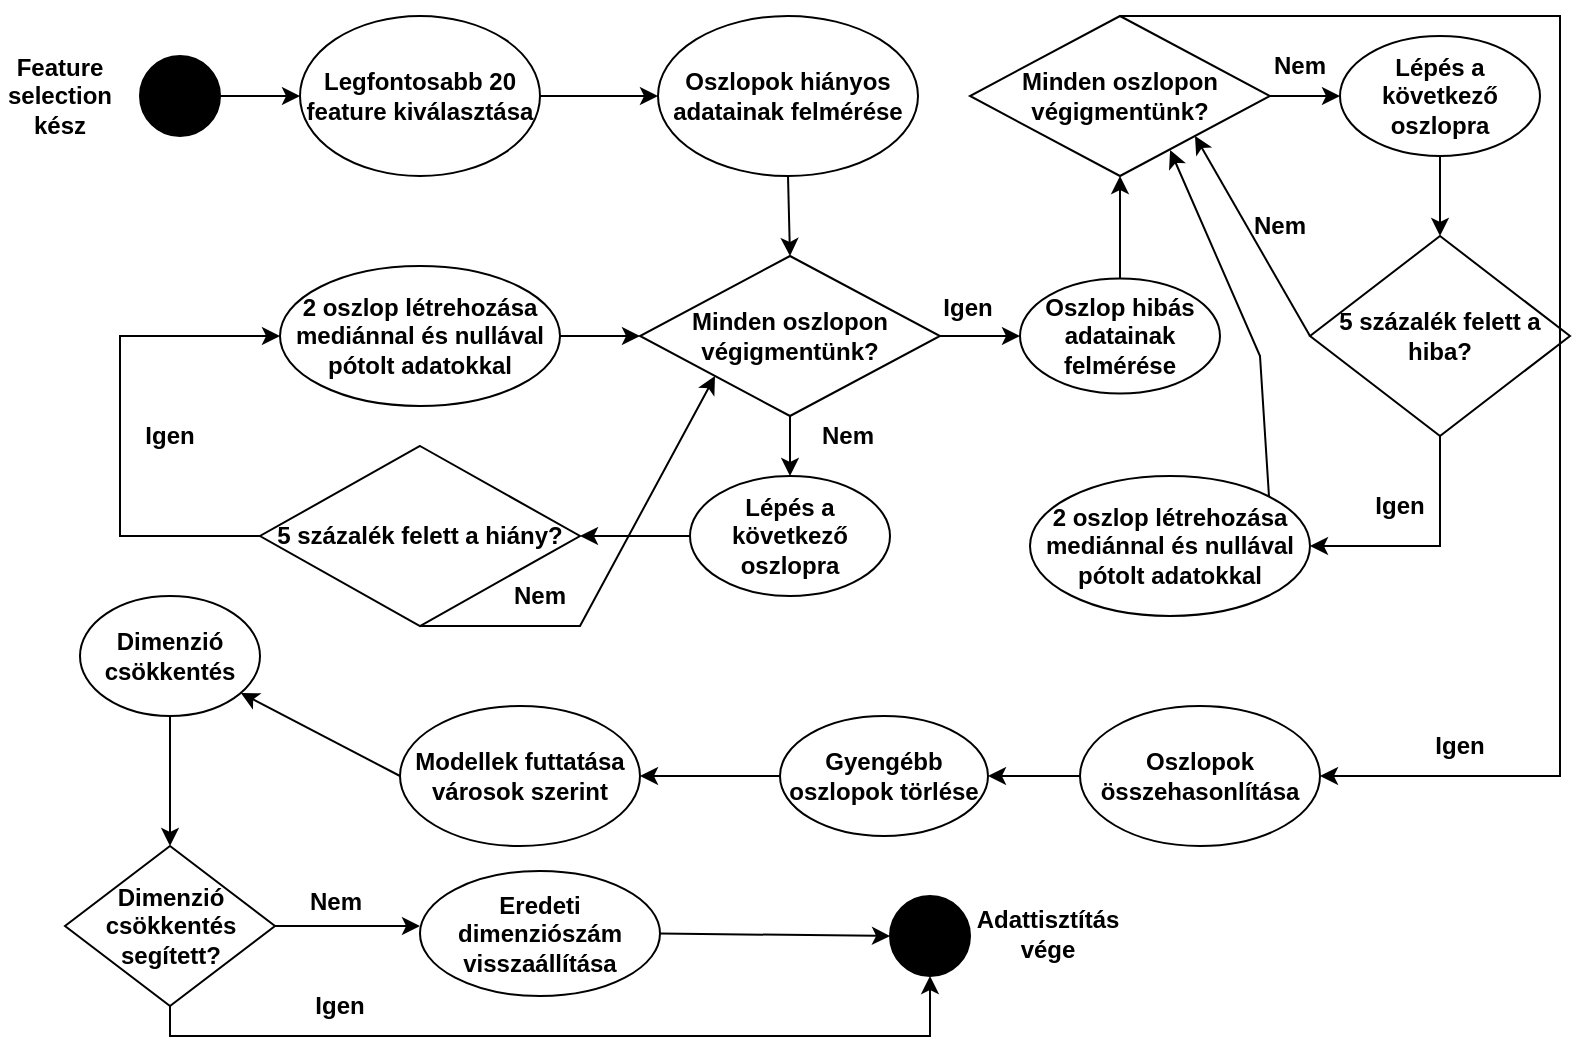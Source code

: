 <mxfile version="21.1.4" type="github">
  <diagram id="C5RBs43oDa-KdzZeNtuy" name="Page-1">
    <mxGraphModel dx="1050" dy="538" grid="1" gridSize="10" guides="1" tooltips="1" connect="1" arrows="1" fold="1" page="1" pageScale="1" pageWidth="827" pageHeight="1169" math="0" shadow="0">
      <root>
        <mxCell id="WIyWlLk6GJQsqaUBKTNV-0" />
        <mxCell id="WIyWlLk6GJQsqaUBKTNV-1" parent="WIyWlLk6GJQsqaUBKTNV-0" />
        <mxCell id="OcKt0QJqA1moWU8pKJrQ-0" value="" style="ellipse;whiteSpace=wrap;html=1;aspect=fixed;fillColor=#000000;" parent="WIyWlLk6GJQsqaUBKTNV-1" vertex="1">
          <mxGeometry x="90" y="30" width="40" height="40" as="geometry" />
        </mxCell>
        <mxCell id="OcKt0QJqA1moWU8pKJrQ-1" value="&lt;b&gt;Feature selection kész&lt;br&gt;&lt;/b&gt;" style="text;html=1;strokeColor=none;fillColor=none;align=center;verticalAlign=middle;whiteSpace=wrap;rounded=0;" parent="WIyWlLk6GJQsqaUBKTNV-1" vertex="1">
          <mxGeometry x="20" y="35" width="60" height="30" as="geometry" />
        </mxCell>
        <mxCell id="OcKt0QJqA1moWU8pKJrQ-2" value="" style="endArrow=classic;html=1;rounded=0;exitX=1;exitY=0.5;exitDx=0;exitDy=0;" parent="WIyWlLk6GJQsqaUBKTNV-1" source="OcKt0QJqA1moWU8pKJrQ-0" target="OcKt0QJqA1moWU8pKJrQ-3" edge="1">
          <mxGeometry width="50" height="50" relative="1" as="geometry">
            <mxPoint x="390" y="300" as="sourcePoint" />
            <mxPoint x="220" y="110" as="targetPoint" />
          </mxGeometry>
        </mxCell>
        <mxCell id="OcKt0QJqA1moWU8pKJrQ-3" value="&lt;b&gt;Legfontosabb 20 feature kiválasztása&lt;br&gt;&lt;/b&gt;" style="ellipse;whiteSpace=wrap;html=1;" parent="WIyWlLk6GJQsqaUBKTNV-1" vertex="1">
          <mxGeometry x="170" y="10" width="120" height="80" as="geometry" />
        </mxCell>
        <mxCell id="OcKt0QJqA1moWU8pKJrQ-4" value="" style="endArrow=classic;html=1;rounded=0;exitX=1;exitY=0.5;exitDx=0;exitDy=0;" parent="WIyWlLk6GJQsqaUBKTNV-1" source="OcKt0QJqA1moWU8pKJrQ-3" target="OcKt0QJqA1moWU8pKJrQ-5" edge="1">
          <mxGeometry width="50" height="50" relative="1" as="geometry">
            <mxPoint x="390" y="300" as="sourcePoint" />
            <mxPoint x="400" y="110" as="targetPoint" />
          </mxGeometry>
        </mxCell>
        <mxCell id="OcKt0QJqA1moWU8pKJrQ-5" value="&lt;b&gt;Oszlopok hiányos adatainak felmérése&lt;br&gt;&lt;/b&gt;" style="ellipse;whiteSpace=wrap;html=1;" parent="WIyWlLk6GJQsqaUBKTNV-1" vertex="1">
          <mxGeometry x="349" y="10" width="130" height="80" as="geometry" />
        </mxCell>
        <mxCell id="OcKt0QJqA1moWU8pKJrQ-8" value="&lt;b&gt;Lépés a következő oszlopra&lt;br&gt;&lt;/b&gt;" style="ellipse;whiteSpace=wrap;html=1;" parent="WIyWlLk6GJQsqaUBKTNV-1" vertex="1">
          <mxGeometry x="365" y="240" width="100" height="60" as="geometry" />
        </mxCell>
        <mxCell id="OcKt0QJqA1moWU8pKJrQ-10" value="&lt;b&gt;5 százalék felett a hiány?&lt;br&gt;&lt;/b&gt;" style="rhombus;whiteSpace=wrap;html=1;" parent="WIyWlLk6GJQsqaUBKTNV-1" vertex="1">
          <mxGeometry x="150" y="225" width="160" height="90" as="geometry" />
        </mxCell>
        <mxCell id="OcKt0QJqA1moWU8pKJrQ-16" value="&lt;b&gt;2 oszlop létrehozása mediánnal és nullával pótolt adatokkal&lt;br&gt;&lt;/b&gt;" style="ellipse;whiteSpace=wrap;html=1;" parent="WIyWlLk6GJQsqaUBKTNV-1" vertex="1">
          <mxGeometry x="160" y="135" width="140" height="70" as="geometry" />
        </mxCell>
        <mxCell id="OcKt0QJqA1moWU8pKJrQ-17" value="&lt;b&gt;Minden oszlopon végigmentünk?&lt;br&gt;&lt;/b&gt;" style="rhombus;whiteSpace=wrap;html=1;" parent="WIyWlLk6GJQsqaUBKTNV-1" vertex="1">
          <mxGeometry x="340" y="130" width="150" height="80" as="geometry" />
        </mxCell>
        <mxCell id="OcKt0QJqA1moWU8pKJrQ-20" value="&lt;b&gt;Nem&lt;/b&gt;" style="text;html=1;strokeColor=none;fillColor=none;align=center;verticalAlign=middle;whiteSpace=wrap;rounded=0;" parent="WIyWlLk6GJQsqaUBKTNV-1" vertex="1">
          <mxGeometry x="414" y="205" width="60" height="30" as="geometry" />
        </mxCell>
        <mxCell id="OcKt0QJqA1moWU8pKJrQ-24" value="&lt;b&gt;Igen&lt;/b&gt;" style="text;html=1;strokeColor=none;fillColor=none;align=center;verticalAlign=middle;whiteSpace=wrap;rounded=0;" parent="WIyWlLk6GJQsqaUBKTNV-1" vertex="1">
          <mxGeometry x="75" y="205" width="60" height="30" as="geometry" />
        </mxCell>
        <mxCell id="OcKt0QJqA1moWU8pKJrQ-26" value="&lt;b&gt;Nem&lt;/b&gt;" style="text;html=1;strokeColor=none;fillColor=none;align=center;verticalAlign=middle;whiteSpace=wrap;rounded=0;" parent="WIyWlLk6GJQsqaUBKTNV-1" vertex="1">
          <mxGeometry x="260" y="285" width="60" height="30" as="geometry" />
        </mxCell>
        <mxCell id="OcKt0QJqA1moWU8pKJrQ-31" value="" style="endArrow=classic;html=1;rounded=0;exitX=0.5;exitY=1;exitDx=0;exitDy=0;entryX=0.5;entryY=0;entryDx=0;entryDy=0;" parent="WIyWlLk6GJQsqaUBKTNV-1" source="OcKt0QJqA1moWU8pKJrQ-5" target="OcKt0QJqA1moWU8pKJrQ-17" edge="1">
          <mxGeometry width="50" height="50" relative="1" as="geometry">
            <mxPoint x="390" y="300" as="sourcePoint" />
            <mxPoint x="440" y="250" as="targetPoint" />
          </mxGeometry>
        </mxCell>
        <mxCell id="OcKt0QJqA1moWU8pKJrQ-32" value="" style="endArrow=classic;html=1;rounded=0;exitX=0.5;exitY=1;exitDx=0;exitDy=0;entryX=0.5;entryY=0;entryDx=0;entryDy=0;" parent="WIyWlLk6GJQsqaUBKTNV-1" source="OcKt0QJqA1moWU8pKJrQ-17" target="OcKt0QJqA1moWU8pKJrQ-8" edge="1">
          <mxGeometry width="50" height="50" relative="1" as="geometry">
            <mxPoint x="390" y="300" as="sourcePoint" />
            <mxPoint x="440" y="250" as="targetPoint" />
          </mxGeometry>
        </mxCell>
        <mxCell id="OcKt0QJqA1moWU8pKJrQ-33" value="" style="endArrow=classic;html=1;rounded=0;exitX=0;exitY=0.5;exitDx=0;exitDy=0;entryX=1;entryY=0.5;entryDx=0;entryDy=0;" parent="WIyWlLk6GJQsqaUBKTNV-1" source="OcKt0QJqA1moWU8pKJrQ-8" target="OcKt0QJqA1moWU8pKJrQ-10" edge="1">
          <mxGeometry width="50" height="50" relative="1" as="geometry">
            <mxPoint x="390" y="300" as="sourcePoint" />
            <mxPoint x="440" y="250" as="targetPoint" />
          </mxGeometry>
        </mxCell>
        <mxCell id="OcKt0QJqA1moWU8pKJrQ-34" value="" style="endArrow=classic;html=1;rounded=0;exitX=1;exitY=0.5;exitDx=0;exitDy=0;entryX=0;entryY=0.5;entryDx=0;entryDy=0;" parent="WIyWlLk6GJQsqaUBKTNV-1" source="OcKt0QJqA1moWU8pKJrQ-16" target="OcKt0QJqA1moWU8pKJrQ-17" edge="1">
          <mxGeometry width="50" height="50" relative="1" as="geometry">
            <mxPoint x="390" y="300" as="sourcePoint" />
            <mxPoint x="440" y="250" as="targetPoint" />
          </mxGeometry>
        </mxCell>
        <mxCell id="OcKt0QJqA1moWU8pKJrQ-35" value="" style="endArrow=classic;html=1;rounded=0;exitX=0;exitY=0.5;exitDx=0;exitDy=0;entryX=0;entryY=0.5;entryDx=0;entryDy=0;" parent="WIyWlLk6GJQsqaUBKTNV-1" source="OcKt0QJqA1moWU8pKJrQ-10" target="OcKt0QJqA1moWU8pKJrQ-16" edge="1">
          <mxGeometry width="50" height="50" relative="1" as="geometry">
            <mxPoint x="140" y="170" as="sourcePoint" />
            <mxPoint x="440" y="250" as="targetPoint" />
            <Array as="points">
              <mxPoint x="80" y="270" />
              <mxPoint x="80" y="170" />
            </Array>
          </mxGeometry>
        </mxCell>
        <mxCell id="OcKt0QJqA1moWU8pKJrQ-41" value="&lt;b&gt;Oszlop hibás adatainak felmérése&lt;br&gt;&lt;/b&gt;" style="ellipse;whiteSpace=wrap;html=1;" parent="WIyWlLk6GJQsqaUBKTNV-1" vertex="1">
          <mxGeometry x="530" y="141.25" width="100" height="57.5" as="geometry" />
        </mxCell>
        <mxCell id="OcKt0QJqA1moWU8pKJrQ-42" value="" style="endArrow=classic;html=1;rounded=0;exitX=0.5;exitY=0;exitDx=0;exitDy=0;entryX=0.5;entryY=1;entryDx=0;entryDy=0;" parent="WIyWlLk6GJQsqaUBKTNV-1" source="OcKt0QJqA1moWU8pKJrQ-41" target="OcKt0QJqA1moWU8pKJrQ-44" edge="1">
          <mxGeometry width="50" height="50" relative="1" as="geometry">
            <mxPoint x="390" y="300" as="sourcePoint" />
            <mxPoint x="620" y="90" as="targetPoint" />
          </mxGeometry>
        </mxCell>
        <mxCell id="OcKt0QJqA1moWU8pKJrQ-44" value="&lt;b&gt;Minden oszlopon végigmentünk?&lt;br&gt;&lt;/b&gt;" style="rhombus;whiteSpace=wrap;html=1;" parent="WIyWlLk6GJQsqaUBKTNV-1" vertex="1">
          <mxGeometry x="505" y="10" width="150" height="80" as="geometry" />
        </mxCell>
        <mxCell id="OcKt0QJqA1moWU8pKJrQ-46" value="&lt;b&gt;Nem&lt;/b&gt;" style="text;html=1;strokeColor=none;fillColor=none;align=center;verticalAlign=middle;whiteSpace=wrap;rounded=0;" parent="WIyWlLk6GJQsqaUBKTNV-1" vertex="1">
          <mxGeometry x="640" y="20" width="60" height="30" as="geometry" />
        </mxCell>
        <mxCell id="OcKt0QJqA1moWU8pKJrQ-47" value="&lt;b&gt;Lépés a következő oszlopra&lt;br&gt;&lt;/b&gt;" style="ellipse;whiteSpace=wrap;html=1;" parent="WIyWlLk6GJQsqaUBKTNV-1" vertex="1">
          <mxGeometry x="690" y="20" width="100" height="60" as="geometry" />
        </mxCell>
        <mxCell id="OcKt0QJqA1moWU8pKJrQ-48" value="" style="endArrow=classic;html=1;rounded=0;exitX=0.5;exitY=1;exitDx=0;exitDy=0;entryX=0;entryY=1;entryDx=0;entryDy=0;" parent="WIyWlLk6GJQsqaUBKTNV-1" source="OcKt0QJqA1moWU8pKJrQ-10" target="OcKt0QJqA1moWU8pKJrQ-17" edge="1">
          <mxGeometry width="50" height="50" relative="1" as="geometry">
            <mxPoint x="390" y="300" as="sourcePoint" />
            <mxPoint x="440" y="250" as="targetPoint" />
            <Array as="points">
              <mxPoint x="310" y="315" />
            </Array>
          </mxGeometry>
        </mxCell>
        <mxCell id="OcKt0QJqA1moWU8pKJrQ-49" value="" style="endArrow=classic;html=1;rounded=0;exitX=1;exitY=0.5;exitDx=0;exitDy=0;entryX=0;entryY=0.5;entryDx=0;entryDy=0;" parent="WIyWlLk6GJQsqaUBKTNV-1" source="OcKt0QJqA1moWU8pKJrQ-17" target="OcKt0QJqA1moWU8pKJrQ-41" edge="1">
          <mxGeometry width="50" height="50" relative="1" as="geometry">
            <mxPoint x="390" y="300" as="sourcePoint" />
            <mxPoint x="440" y="250" as="targetPoint" />
          </mxGeometry>
        </mxCell>
        <mxCell id="OcKt0QJqA1moWU8pKJrQ-50" value="&lt;b&gt;Igen&lt;/b&gt;" style="text;html=1;strokeColor=none;fillColor=none;align=center;verticalAlign=middle;whiteSpace=wrap;rounded=0;" parent="WIyWlLk6GJQsqaUBKTNV-1" vertex="1">
          <mxGeometry x="474" y="141.25" width="60" height="30" as="geometry" />
        </mxCell>
        <mxCell id="OcKt0QJqA1moWU8pKJrQ-51" value="" style="endArrow=classic;html=1;rounded=0;exitX=1;exitY=0.5;exitDx=0;exitDy=0;entryX=0;entryY=0.5;entryDx=0;entryDy=0;" parent="WIyWlLk6GJQsqaUBKTNV-1" source="OcKt0QJqA1moWU8pKJrQ-44" target="OcKt0QJqA1moWU8pKJrQ-47" edge="1">
          <mxGeometry width="50" height="50" relative="1" as="geometry">
            <mxPoint x="390" y="300" as="sourcePoint" />
            <mxPoint x="440" y="250" as="targetPoint" />
          </mxGeometry>
        </mxCell>
        <mxCell id="OcKt0QJqA1moWU8pKJrQ-52" value="&lt;div&gt;&lt;b&gt;5 százalék felett a &lt;br&gt;&lt;/b&gt;&lt;/div&gt;&lt;div&gt;&lt;b&gt;hiba?&lt;/b&gt;&lt;/div&gt;" style="rhombus;whiteSpace=wrap;html=1;" parent="WIyWlLk6GJQsqaUBKTNV-1" vertex="1">
          <mxGeometry x="675" y="120" width="130" height="100" as="geometry" />
        </mxCell>
        <mxCell id="OcKt0QJqA1moWU8pKJrQ-53" value="" style="endArrow=classic;html=1;rounded=0;exitX=0.5;exitY=1;exitDx=0;exitDy=0;" parent="WIyWlLk6GJQsqaUBKTNV-1" source="OcKt0QJqA1moWU8pKJrQ-47" target="OcKt0QJqA1moWU8pKJrQ-52" edge="1">
          <mxGeometry width="50" height="50" relative="1" as="geometry">
            <mxPoint x="390" y="300" as="sourcePoint" />
            <mxPoint x="440" y="250" as="targetPoint" />
          </mxGeometry>
        </mxCell>
        <mxCell id="OcKt0QJqA1moWU8pKJrQ-54" value="" style="endArrow=classic;html=1;rounded=0;exitX=0;exitY=0.5;exitDx=0;exitDy=0;entryX=1;entryY=1;entryDx=0;entryDy=0;" parent="WIyWlLk6GJQsqaUBKTNV-1" source="OcKt0QJqA1moWU8pKJrQ-52" target="OcKt0QJqA1moWU8pKJrQ-44" edge="1">
          <mxGeometry width="50" height="50" relative="1" as="geometry">
            <mxPoint x="390" y="300" as="sourcePoint" />
            <mxPoint x="440" y="250" as="targetPoint" />
          </mxGeometry>
        </mxCell>
        <mxCell id="OcKt0QJqA1moWU8pKJrQ-55" value="&lt;b&gt;Nem&lt;/b&gt;" style="text;html=1;strokeColor=none;fillColor=none;align=center;verticalAlign=middle;whiteSpace=wrap;rounded=0;" parent="WIyWlLk6GJQsqaUBKTNV-1" vertex="1">
          <mxGeometry x="630" y="100" width="60" height="30" as="geometry" />
        </mxCell>
        <mxCell id="OcKt0QJqA1moWU8pKJrQ-60" value="&lt;b&gt;Igen&lt;/b&gt;" style="text;html=1;strokeColor=none;fillColor=none;align=center;verticalAlign=middle;whiteSpace=wrap;rounded=0;" parent="WIyWlLk6GJQsqaUBKTNV-1" vertex="1">
          <mxGeometry x="690" y="240" width="60" height="30" as="geometry" />
        </mxCell>
        <mxCell id="OcKt0QJqA1moWU8pKJrQ-61" value="&lt;b&gt;2 oszlop létrehozása mediánnal és nullával pótolt adatokkal&lt;br&gt;&lt;/b&gt;" style="ellipse;whiteSpace=wrap;html=1;" parent="WIyWlLk6GJQsqaUBKTNV-1" vertex="1">
          <mxGeometry x="535" y="240" width="140" height="70" as="geometry" />
        </mxCell>
        <mxCell id="OcKt0QJqA1moWU8pKJrQ-65" value="" style="endArrow=classic;html=1;rounded=0;exitX=0.5;exitY=0;exitDx=0;exitDy=0;entryX=1;entryY=0.5;entryDx=0;entryDy=0;" parent="WIyWlLk6GJQsqaUBKTNV-1" source="OcKt0QJqA1moWU8pKJrQ-44" target="OcKt0QJqA1moWU8pKJrQ-66" edge="1">
          <mxGeometry width="50" height="50" relative="1" as="geometry">
            <mxPoint x="390" y="300" as="sourcePoint" />
            <mxPoint x="810" y="410" as="targetPoint" />
            <Array as="points">
              <mxPoint x="800" y="10" />
              <mxPoint x="800" y="390" />
            </Array>
          </mxGeometry>
        </mxCell>
        <mxCell id="OcKt0QJqA1moWU8pKJrQ-66" value="&lt;b&gt;Oszlopok összehasonlítása&lt;br&gt;&lt;/b&gt;" style="ellipse;whiteSpace=wrap;html=1;" parent="WIyWlLk6GJQsqaUBKTNV-1" vertex="1">
          <mxGeometry x="560" y="355" width="120" height="70" as="geometry" />
        </mxCell>
        <mxCell id="OcKt0QJqA1moWU8pKJrQ-67" value="&lt;b&gt;Igen&lt;/b&gt;" style="text;html=1;strokeColor=none;fillColor=none;align=center;verticalAlign=middle;whiteSpace=wrap;rounded=0;" parent="WIyWlLk6GJQsqaUBKTNV-1" vertex="1">
          <mxGeometry x="720" y="360" width="60" height="30" as="geometry" />
        </mxCell>
        <mxCell id="OcKt0QJqA1moWU8pKJrQ-68" value="" style="endArrow=classic;html=1;rounded=0;exitX=0;exitY=0.5;exitDx=0;exitDy=0;" parent="WIyWlLk6GJQsqaUBKTNV-1" source="OcKt0QJqA1moWU8pKJrQ-66" target="OcKt0QJqA1moWU8pKJrQ-69" edge="1">
          <mxGeometry width="50" height="50" relative="1" as="geometry">
            <mxPoint x="390" y="300" as="sourcePoint" />
            <mxPoint x="490" y="390" as="targetPoint" />
          </mxGeometry>
        </mxCell>
        <mxCell id="OcKt0QJqA1moWU8pKJrQ-69" value="&lt;b&gt;Gyengébb oszlopok törlése&lt;br&gt;&lt;/b&gt;" style="ellipse;whiteSpace=wrap;html=1;" parent="WIyWlLk6GJQsqaUBKTNV-1" vertex="1">
          <mxGeometry x="410" y="360" width="104" height="60" as="geometry" />
        </mxCell>
        <mxCell id="OcKt0QJqA1moWU8pKJrQ-70" value="" style="endArrow=classic;html=1;rounded=0;exitX=0;exitY=0.5;exitDx=0;exitDy=0;" parent="WIyWlLk6GJQsqaUBKTNV-1" source="OcKt0QJqA1moWU8pKJrQ-69" edge="1">
          <mxGeometry width="50" height="50" relative="1" as="geometry">
            <mxPoint x="390" y="300" as="sourcePoint" />
            <mxPoint x="340" y="390" as="targetPoint" />
          </mxGeometry>
        </mxCell>
        <mxCell id="OcKt0QJqA1moWU8pKJrQ-71" value="&lt;b&gt;Modellek futtatása városok szerint&lt;br&gt;&lt;/b&gt;" style="ellipse;whiteSpace=wrap;html=1;" parent="WIyWlLk6GJQsqaUBKTNV-1" vertex="1">
          <mxGeometry x="220" y="355" width="120" height="70" as="geometry" />
        </mxCell>
        <mxCell id="OcKt0QJqA1moWU8pKJrQ-72" value="" style="endArrow=classic;html=1;rounded=0;exitX=0;exitY=0.5;exitDx=0;exitDy=0;" parent="WIyWlLk6GJQsqaUBKTNV-1" source="OcKt0QJqA1moWU8pKJrQ-71" target="OcKt0QJqA1moWU8pKJrQ-73" edge="1">
          <mxGeometry width="50" height="50" relative="1" as="geometry">
            <mxPoint x="390" y="300" as="sourcePoint" />
            <mxPoint x="160" y="390" as="targetPoint" />
          </mxGeometry>
        </mxCell>
        <mxCell id="OcKt0QJqA1moWU8pKJrQ-73" value="&lt;b&gt;Dimenzió csökkentés&lt;br&gt;&lt;/b&gt;" style="ellipse;whiteSpace=wrap;html=1;" parent="WIyWlLk6GJQsqaUBKTNV-1" vertex="1">
          <mxGeometry x="60" y="300" width="90" height="60" as="geometry" />
        </mxCell>
        <mxCell id="OcKt0QJqA1moWU8pKJrQ-74" value="" style="endArrow=classic;html=1;rounded=0;exitX=0.5;exitY=1;exitDx=0;exitDy=0;" parent="WIyWlLk6GJQsqaUBKTNV-1" source="OcKt0QJqA1moWU8pKJrQ-73" target="OcKt0QJqA1moWU8pKJrQ-75" edge="1">
          <mxGeometry width="50" height="50" relative="1" as="geometry">
            <mxPoint x="390" y="300" as="sourcePoint" />
            <mxPoint x="105" y="420" as="targetPoint" />
          </mxGeometry>
        </mxCell>
        <mxCell id="OcKt0QJqA1moWU8pKJrQ-75" value="&lt;b&gt;Dimenzió csökkentés segített?&lt;br&gt;&lt;/b&gt;" style="rhombus;whiteSpace=wrap;html=1;" parent="WIyWlLk6GJQsqaUBKTNV-1" vertex="1">
          <mxGeometry x="52.5" y="425" width="105" height="80" as="geometry" />
        </mxCell>
        <mxCell id="OcKt0QJqA1moWU8pKJrQ-76" value="" style="endArrow=classic;html=1;rounded=0;exitX=1;exitY=0.5;exitDx=0;exitDy=0;" parent="WIyWlLk6GJQsqaUBKTNV-1" source="OcKt0QJqA1moWU8pKJrQ-75" edge="1">
          <mxGeometry width="50" height="50" relative="1" as="geometry">
            <mxPoint x="390" y="300" as="sourcePoint" />
            <mxPoint x="230" y="465" as="targetPoint" />
          </mxGeometry>
        </mxCell>
        <mxCell id="OcKt0QJqA1moWU8pKJrQ-78" value="&lt;b&gt;Eredeti dimenziószám visszaállítása&lt;br&gt;&lt;/b&gt;" style="ellipse;whiteSpace=wrap;html=1;" parent="WIyWlLk6GJQsqaUBKTNV-1" vertex="1">
          <mxGeometry x="230" y="437.5" width="120" height="62.5" as="geometry" />
        </mxCell>
        <mxCell id="OcKt0QJqA1moWU8pKJrQ-79" value="" style="ellipse;whiteSpace=wrap;html=1;aspect=fixed;fillColor=#000000;" parent="WIyWlLk6GJQsqaUBKTNV-1" vertex="1">
          <mxGeometry x="465" y="450" width="40" height="40" as="geometry" />
        </mxCell>
        <mxCell id="OcKt0QJqA1moWU8pKJrQ-80" value="&lt;b&gt;Adattisztítás vége&lt;br&gt;&lt;/b&gt;" style="text;html=1;strokeColor=none;fillColor=none;align=center;verticalAlign=middle;whiteSpace=wrap;rounded=0;" parent="WIyWlLk6GJQsqaUBKTNV-1" vertex="1">
          <mxGeometry x="514" y="453.75" width="60" height="30" as="geometry" />
        </mxCell>
        <mxCell id="OcKt0QJqA1moWU8pKJrQ-81" value="" style="endArrow=classic;html=1;rounded=0;exitX=1;exitY=0.5;exitDx=0;exitDy=0;entryX=0;entryY=0.5;entryDx=0;entryDy=0;" parent="WIyWlLk6GJQsqaUBKTNV-1" source="OcKt0QJqA1moWU8pKJrQ-78" target="OcKt0QJqA1moWU8pKJrQ-79" edge="1">
          <mxGeometry width="50" height="50" relative="1" as="geometry">
            <mxPoint x="390" y="300" as="sourcePoint" />
            <mxPoint x="440" y="250" as="targetPoint" />
          </mxGeometry>
        </mxCell>
        <mxCell id="OcKt0QJqA1moWU8pKJrQ-82" value="&lt;b&gt;Nem&lt;/b&gt;" style="text;html=1;strokeColor=none;fillColor=none;align=center;verticalAlign=middle;whiteSpace=wrap;rounded=0;" parent="WIyWlLk6GJQsqaUBKTNV-1" vertex="1">
          <mxGeometry x="157.5" y="437.5" width="60" height="30" as="geometry" />
        </mxCell>
        <mxCell id="OcKt0QJqA1moWU8pKJrQ-83" value="" style="endArrow=classic;html=1;rounded=0;exitX=0.5;exitY=1;exitDx=0;exitDy=0;entryX=0.5;entryY=1;entryDx=0;entryDy=0;" parent="WIyWlLk6GJQsqaUBKTNV-1" source="OcKt0QJqA1moWU8pKJrQ-75" target="OcKt0QJqA1moWU8pKJrQ-79" edge="1">
          <mxGeometry width="50" height="50" relative="1" as="geometry">
            <mxPoint x="390" y="300" as="sourcePoint" />
            <mxPoint x="440" y="250" as="targetPoint" />
            <Array as="points">
              <mxPoint x="105" y="520" />
              <mxPoint x="485" y="520" />
            </Array>
          </mxGeometry>
        </mxCell>
        <mxCell id="OcKt0QJqA1moWU8pKJrQ-84" value="&lt;b&gt;Igen&lt;/b&gt;" style="text;html=1;strokeColor=none;fillColor=none;align=center;verticalAlign=middle;whiteSpace=wrap;rounded=0;" parent="WIyWlLk6GJQsqaUBKTNV-1" vertex="1">
          <mxGeometry x="160" y="490" width="60" height="30" as="geometry" />
        </mxCell>
        <mxCell id="FBJF-K6lntJc9nyQDLzc-0" value="" style="endArrow=classic;html=1;rounded=0;exitX=1;exitY=0;exitDx=0;exitDy=0;entryX=0.667;entryY=0.838;entryDx=0;entryDy=0;entryPerimeter=0;" edge="1" parent="WIyWlLk6GJQsqaUBKTNV-1" source="OcKt0QJqA1moWU8pKJrQ-61" target="OcKt0QJqA1moWU8pKJrQ-44">
          <mxGeometry width="50" height="50" relative="1" as="geometry">
            <mxPoint x="390" y="300" as="sourcePoint" />
            <mxPoint x="440" y="250" as="targetPoint" />
            <Array as="points">
              <mxPoint x="650" y="180" />
            </Array>
          </mxGeometry>
        </mxCell>
        <mxCell id="FBJF-K6lntJc9nyQDLzc-2" value="" style="endArrow=classic;html=1;rounded=0;exitX=0.5;exitY=1;exitDx=0;exitDy=0;entryX=1;entryY=0.5;entryDx=0;entryDy=0;" edge="1" parent="WIyWlLk6GJQsqaUBKTNV-1" source="OcKt0QJqA1moWU8pKJrQ-52" target="OcKt0QJqA1moWU8pKJrQ-61">
          <mxGeometry width="50" height="50" relative="1" as="geometry">
            <mxPoint x="390" y="300" as="sourcePoint" />
            <mxPoint x="440" y="250" as="targetPoint" />
            <Array as="points">
              <mxPoint x="740" y="275" />
            </Array>
          </mxGeometry>
        </mxCell>
      </root>
    </mxGraphModel>
  </diagram>
</mxfile>
